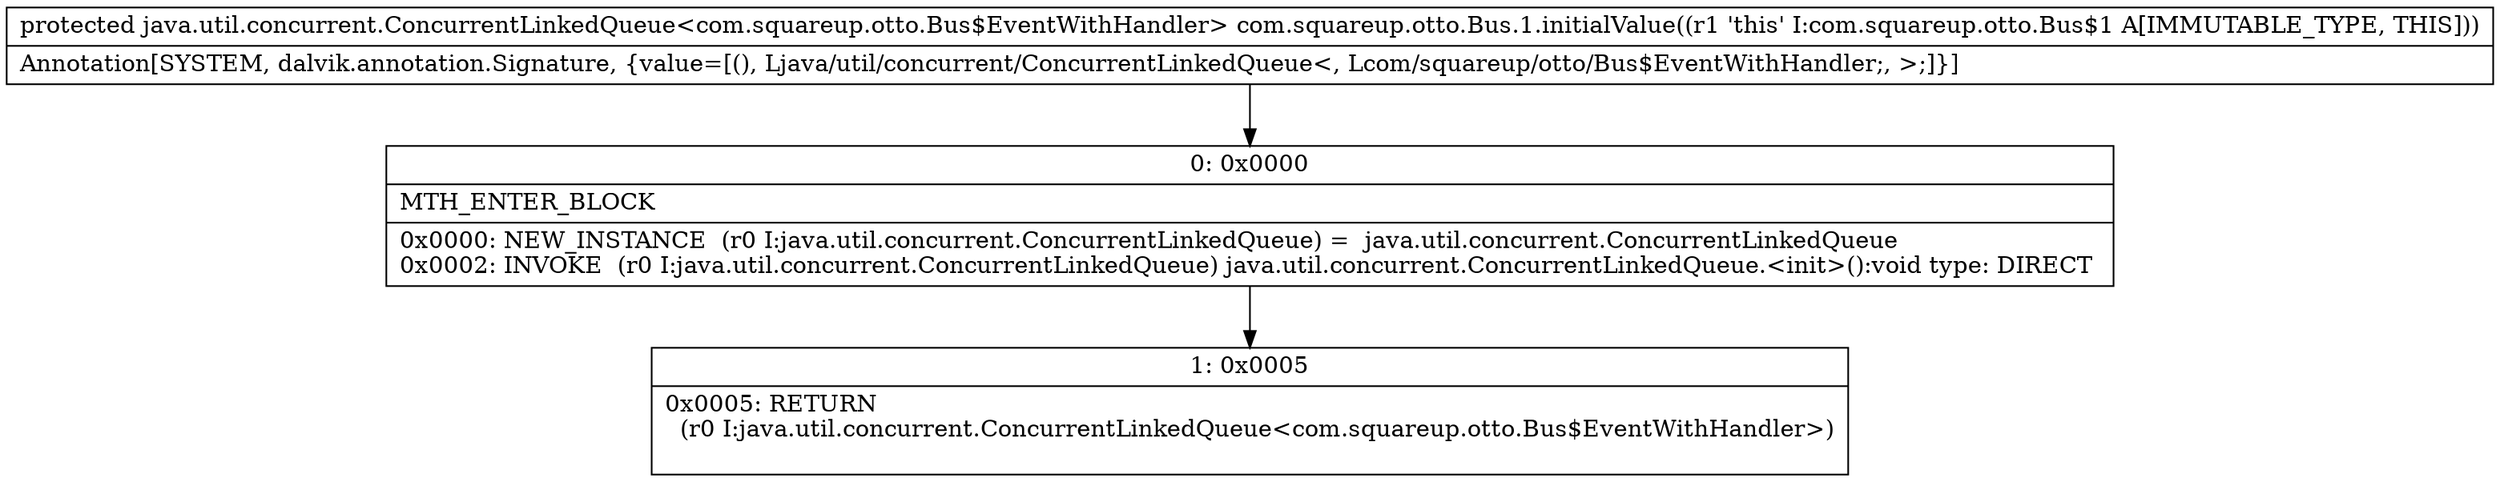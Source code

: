 digraph "CFG forcom.squareup.otto.Bus.1.initialValue()Ljava\/util\/concurrent\/ConcurrentLinkedQueue;" {
Node_0 [shape=record,label="{0\:\ 0x0000|MTH_ENTER_BLOCK\l|0x0000: NEW_INSTANCE  (r0 I:java.util.concurrent.ConcurrentLinkedQueue) =  java.util.concurrent.ConcurrentLinkedQueue \l0x0002: INVOKE  (r0 I:java.util.concurrent.ConcurrentLinkedQueue) java.util.concurrent.ConcurrentLinkedQueue.\<init\>():void type: DIRECT \l}"];
Node_1 [shape=record,label="{1\:\ 0x0005|0x0005: RETURN  \l  (r0 I:java.util.concurrent.ConcurrentLinkedQueue\<com.squareup.otto.Bus$EventWithHandler\>)\l \l}"];
MethodNode[shape=record,label="{protected java.util.concurrent.ConcurrentLinkedQueue\<com.squareup.otto.Bus$EventWithHandler\> com.squareup.otto.Bus.1.initialValue((r1 'this' I:com.squareup.otto.Bus$1 A[IMMUTABLE_TYPE, THIS]))  | Annotation[SYSTEM, dalvik.annotation.Signature, \{value=[(), Ljava\/util\/concurrent\/ConcurrentLinkedQueue\<, Lcom\/squareup\/otto\/Bus$EventWithHandler;, \>;]\}]\l}"];
MethodNode -> Node_0;
Node_0 -> Node_1;
}

